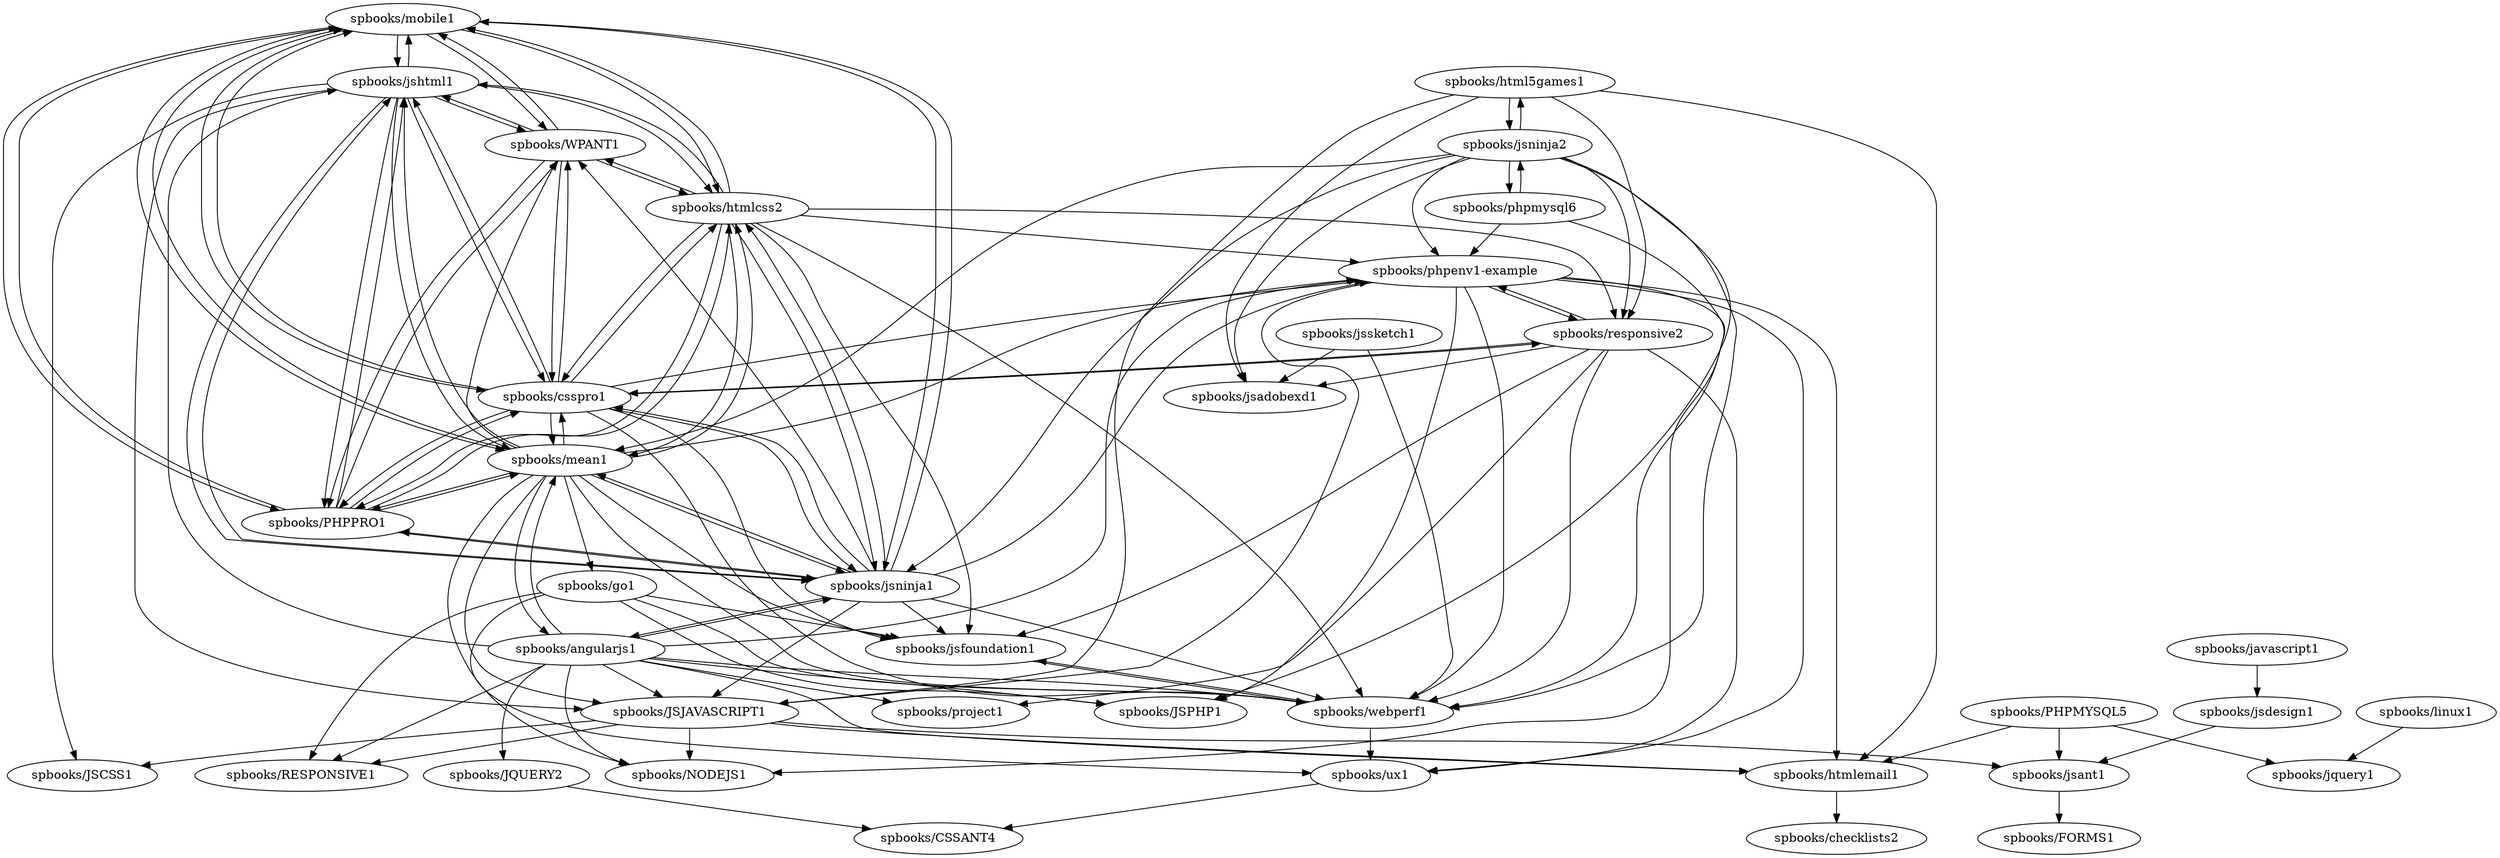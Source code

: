 digraph G {
"spbooks/mobile1" -> "spbooks/jshtml1"
"spbooks/mobile1" -> "spbooks/WPANT1"
"spbooks/mobile1" -> "spbooks/PHPPRO1"
"spbooks/mobile1" -> "spbooks/csspro1"
"spbooks/mobile1" -> "spbooks/htmlcss2"
"spbooks/mobile1" -> "spbooks/jsninja1"
"spbooks/mobile1" -> "spbooks/mean1"
"spbooks/html5games1" -> "spbooks/jsninja2"
"spbooks/html5games1" -> "spbooks/responsive2"
"spbooks/html5games1" -> "spbooks/htmlemail1"
"spbooks/html5games1" -> "spbooks/jsadobexd1"
"spbooks/html5games1" -> "spbooks/JSJAVASCRIPT1"
"spbooks/JSJAVASCRIPT1" -> "spbooks/JSCSS1"
"spbooks/JSJAVASCRIPT1" -> "spbooks/jsant1"
"spbooks/JSJAVASCRIPT1" -> "spbooks/RESPONSIVE1"
"spbooks/JSJAVASCRIPT1" -> "spbooks/NODEJS1"
"spbooks/JSJAVASCRIPT1" -> "spbooks/htmlemail1"
"spbooks/javascript1" -> "spbooks/jsdesign1"
"spbooks/linux1" -> "spbooks/jquery1"
"spbooks/jshtml1" -> "spbooks/WPANT1"
"spbooks/jshtml1" -> "spbooks/mobile1"
"spbooks/jshtml1" -> "spbooks/htmlcss2"
"spbooks/jshtml1" -> "spbooks/PHPPRO1"
"spbooks/jshtml1" -> "spbooks/csspro1"
"spbooks/jshtml1" -> "spbooks/JSCSS1"
"spbooks/jshtml1" -> "spbooks/mean1"
"spbooks/jshtml1" -> "spbooks/jsninja1"
"spbooks/jshtml1" -> "spbooks/JSJAVASCRIPT1"
"spbooks/mean1" -> "spbooks/htmlcss2"
"spbooks/mean1" -> "spbooks/jshtml1"
"spbooks/mean1" -> "spbooks/csspro1"
"spbooks/mean1" -> "spbooks/WPANT1"
"spbooks/mean1" -> "spbooks/jsninja1"
"spbooks/mean1" -> "spbooks/mobile1"
"spbooks/mean1" -> "spbooks/PHPPRO1"
"spbooks/mean1" -> "spbooks/angularjs1"
"spbooks/mean1" -> "spbooks/NODEJS1"
"spbooks/mean1" -> "spbooks/webperf1"
"spbooks/mean1" -> "spbooks/JSJAVASCRIPT1"
"spbooks/mean1" -> "spbooks/go1"
"spbooks/mean1" -> "spbooks/phpenv1-example"
"spbooks/mean1" -> "spbooks/jsfoundation1"
"spbooks/angularjs1" -> "spbooks/JSJAVASCRIPT1"
"spbooks/angularjs1" -> "spbooks/mean1"
"spbooks/angularjs1" -> "spbooks/NODEJS1"
"spbooks/angularjs1" -> "spbooks/jsninja1"
"spbooks/angularjs1" -> "spbooks/htmlemail1"
"spbooks/angularjs1" -> "spbooks/JQUERY2"
"spbooks/angularjs1" -> "spbooks/phpenv1-example"
"spbooks/angularjs1" -> "spbooks/RESPONSIVE1"
"spbooks/angularjs1" -> "spbooks/project1"
"spbooks/angularjs1" -> "spbooks/jshtml1"
"spbooks/angularjs1" -> "spbooks/JSPHP1"
"spbooks/angularjs1" -> "spbooks/webperf1"
"spbooks/jsninja1" -> "spbooks/csspro1"
"spbooks/jsninja1" -> "spbooks/htmlcss2"
"spbooks/jsninja1" -> "spbooks/jshtml1"
"spbooks/jsninja1" -> "spbooks/PHPPRO1"
"spbooks/jsninja1" -> "spbooks/WPANT1"
"spbooks/jsninja1" -> "spbooks/mean1"
"spbooks/jsninja1" -> "spbooks/mobile1"
"spbooks/jsninja1" -> "spbooks/jsfoundation1"
"spbooks/jsninja1" -> "spbooks/webperf1"
"spbooks/jsninja1" -> "spbooks/angularjs1"
"spbooks/jsninja1" -> "spbooks/JSJAVASCRIPT1"
"spbooks/jsninja1" -> "spbooks/phpenv1-example"
"spbooks/WPANT1" -> "spbooks/jshtml1"
"spbooks/WPANT1" -> "spbooks/PHPPRO1"
"spbooks/WPANT1" -> "spbooks/mobile1"
"spbooks/WPANT1" -> "spbooks/csspro1"
"spbooks/WPANT1" -> "spbooks/htmlcss2"
"spbooks/jsfoundation1" -> "spbooks/webperf1"
"spbooks/go1" -> "spbooks/webperf1"
"spbooks/go1" -> "spbooks/RESPONSIVE1"
"spbooks/go1" -> "spbooks/jsfoundation1"
"spbooks/go1" -> "spbooks/JSPHP1"
"spbooks/go1" -> "spbooks/ux1"
"spbooks/webperf1" -> "spbooks/jsfoundation1"
"spbooks/webperf1" -> "spbooks/ux1"
"spbooks/htmlemail1" -> "spbooks/checklists2"
"spbooks/jsdesign1" -> "spbooks/jsant1"
"spbooks/ux1" -> "spbooks/CSSANT4"
"spbooks/jsant1" -> "spbooks/FORMS1"
"spbooks/htmlcss2" -> "spbooks/csspro1"
"spbooks/htmlcss2" -> "spbooks/jshtml1"
"spbooks/htmlcss2" -> "spbooks/mean1"
"spbooks/htmlcss2" -> "spbooks/WPANT1"
"spbooks/htmlcss2" -> "spbooks/jsninja1"
"spbooks/htmlcss2" -> "spbooks/PHPPRO1"
"spbooks/htmlcss2" -> "spbooks/mobile1"
"spbooks/htmlcss2" -> "spbooks/webperf1"
"spbooks/htmlcss2" -> "spbooks/jsfoundation1"
"spbooks/htmlcss2" -> "spbooks/phpenv1-example"
"spbooks/htmlcss2" -> "spbooks/responsive2"
"spbooks/JQUERY2" -> "spbooks/CSSANT4"
"spbooks/PHPPRO1" -> "spbooks/WPANT1"
"spbooks/PHPPRO1" -> "spbooks/jshtml1"
"spbooks/PHPPRO1" -> "spbooks/mobile1"
"spbooks/PHPPRO1" -> "spbooks/csspro1"
"spbooks/PHPPRO1" -> "spbooks/jsninja1"
"spbooks/PHPPRO1" -> "spbooks/htmlcss2"
"spbooks/PHPPRO1" -> "spbooks/mean1"
"spbooks/phpenv1-example" -> "spbooks/webperf1"
"spbooks/phpenv1-example" -> "spbooks/responsive2"
"spbooks/phpenv1-example" -> "spbooks/ux1"
"spbooks/phpenv1-example" -> "spbooks/NODEJS1"
"spbooks/phpenv1-example" -> "spbooks/JSJAVASCRIPT1"
"spbooks/phpenv1-example" -> "spbooks/JSPHP1"
"spbooks/phpenv1-example" -> "spbooks/htmlemail1"
"spbooks/csspro1" -> "spbooks/htmlcss2"
"spbooks/csspro1" -> "spbooks/jshtml1"
"spbooks/csspro1" -> "spbooks/jsninja1"
"spbooks/csspro1" -> "spbooks/WPANT1"
"spbooks/csspro1" -> "spbooks/PHPPRO1"
"spbooks/csspro1" -> "spbooks/mobile1"
"spbooks/csspro1" -> "spbooks/mean1"
"spbooks/csspro1" -> "spbooks/webperf1"
"spbooks/csspro1" -> "spbooks/jsfoundation1"
"spbooks/csspro1" -> "spbooks/phpenv1-example"
"spbooks/csspro1" -> "spbooks/responsive2"
"spbooks/PHPMYSQL5" -> "spbooks/jquery1"
"spbooks/PHPMYSQL5" -> "spbooks/jsant1"
"spbooks/PHPMYSQL5" -> "spbooks/htmlemail1"
"spbooks/jssketch1" -> "spbooks/jsadobexd1"
"spbooks/jssketch1" -> "spbooks/webperf1"
"spbooks/phpmysql6" -> "spbooks/jsninja2"
"spbooks/phpmysql6" -> "spbooks/phpenv1-example"
"spbooks/phpmysql6" -> "spbooks/webperf1"
"spbooks/responsive2" -> "spbooks/webperf1"
"spbooks/responsive2" -> "spbooks/phpenv1-example"
"spbooks/responsive2" -> "spbooks/project1"
"spbooks/responsive2" -> "spbooks/jsfoundation1"
"spbooks/responsive2" -> "spbooks/ux1"
"spbooks/responsive2" -> "spbooks/csspro1"
"spbooks/responsive2" -> "spbooks/jsadobexd1"
"spbooks/jsninja2" -> "spbooks/phpmysql6"
"spbooks/jsninja2" -> "spbooks/jsninja1"
"spbooks/jsninja2" -> "spbooks/responsive2"
"spbooks/jsninja2" -> "spbooks/html5games1"
"spbooks/jsninja2" -> "spbooks/JSPHP1"
"spbooks/jsninja2" -> "spbooks/phpenv1-example"
"spbooks/jsninja2" -> "spbooks/jsadobexd1"
"spbooks/jsninja2" -> "spbooks/webperf1"
"spbooks/jsninja2" -> "spbooks/mean1"
"spbooks/mobile1" ["l"="0.806,46.98"]
"spbooks/jshtml1" ["l"="0.802,46.988"]
"spbooks/WPANT1" ["l"="0.804,46.972"]
"spbooks/PHPPRO1" ["l"="0.792,46.971"]
"spbooks/csspro1" ["l"="0.787,46.982"]
"spbooks/htmlcss2" ["l"="0.777,46.975"]
"spbooks/jsninja1" ["l"="0.789,46.993"]
"spbooks/mean1" ["l"="0.776,46.988"]
"spbooks/html5games1" ["l"="0.749,47.021"]
"spbooks/jsninja2" ["l"="0.735,47.003"]
"spbooks/responsive2" ["l"="0.755,46.999"]
"spbooks/htmlemail1" ["l"="0.785,47.024"]
"spbooks/jsadobexd1" ["l"="0.725,47.014"]
"spbooks/JSJAVASCRIPT1" ["l"="0.793,47.007"]
"spbooks/JSCSS1" ["l"="0.82,47.001"]
"spbooks/jsant1" ["l"="0.824,47.028"]
"spbooks/RESPONSIVE1" ["l"="0.765,46.993"]
"spbooks/NODEJS1" ["l"="0.792,47.014"]
"spbooks/javascript1" ["l"="0.841,47.064"]
"spbooks/jsdesign1" ["l"="0.834,47.048"]
"spbooks/linux1" ["l"="0.87,47.052"]
"spbooks/jquery1" ["l"="0.848,47.046"]
"spbooks/angularjs1" ["l"="0.776,47.008"]
"spbooks/webperf1" ["l"="0.753,46.989"]
"spbooks/go1" ["l"="0.742,46.977"]
"spbooks/phpenv1-example" ["l"="0.768,47.001"]
"spbooks/jsfoundation1" ["l"="0.76,46.979"]
"spbooks/JQUERY2" ["l"="0.766,47.035"]
"spbooks/project1" ["l"="0.766,47.019"]
"spbooks/JSPHP1" ["l"="0.742,46.992"]
"spbooks/ux1" ["l"="0.748,47.008"]
"spbooks/checklists2" ["l"="0.789,47.041"]
"spbooks/CSSANT4" ["l"="0.743,47.034"]
"spbooks/FORMS1" ["l"="0.847,47.027"]
"spbooks/PHPMYSQL5" ["l"="0.819,47.04"]
"spbooks/jssketch1" ["l"="0.708,47.004"]
"spbooks/phpmysql6" ["l"="0.719,46.988"]
}